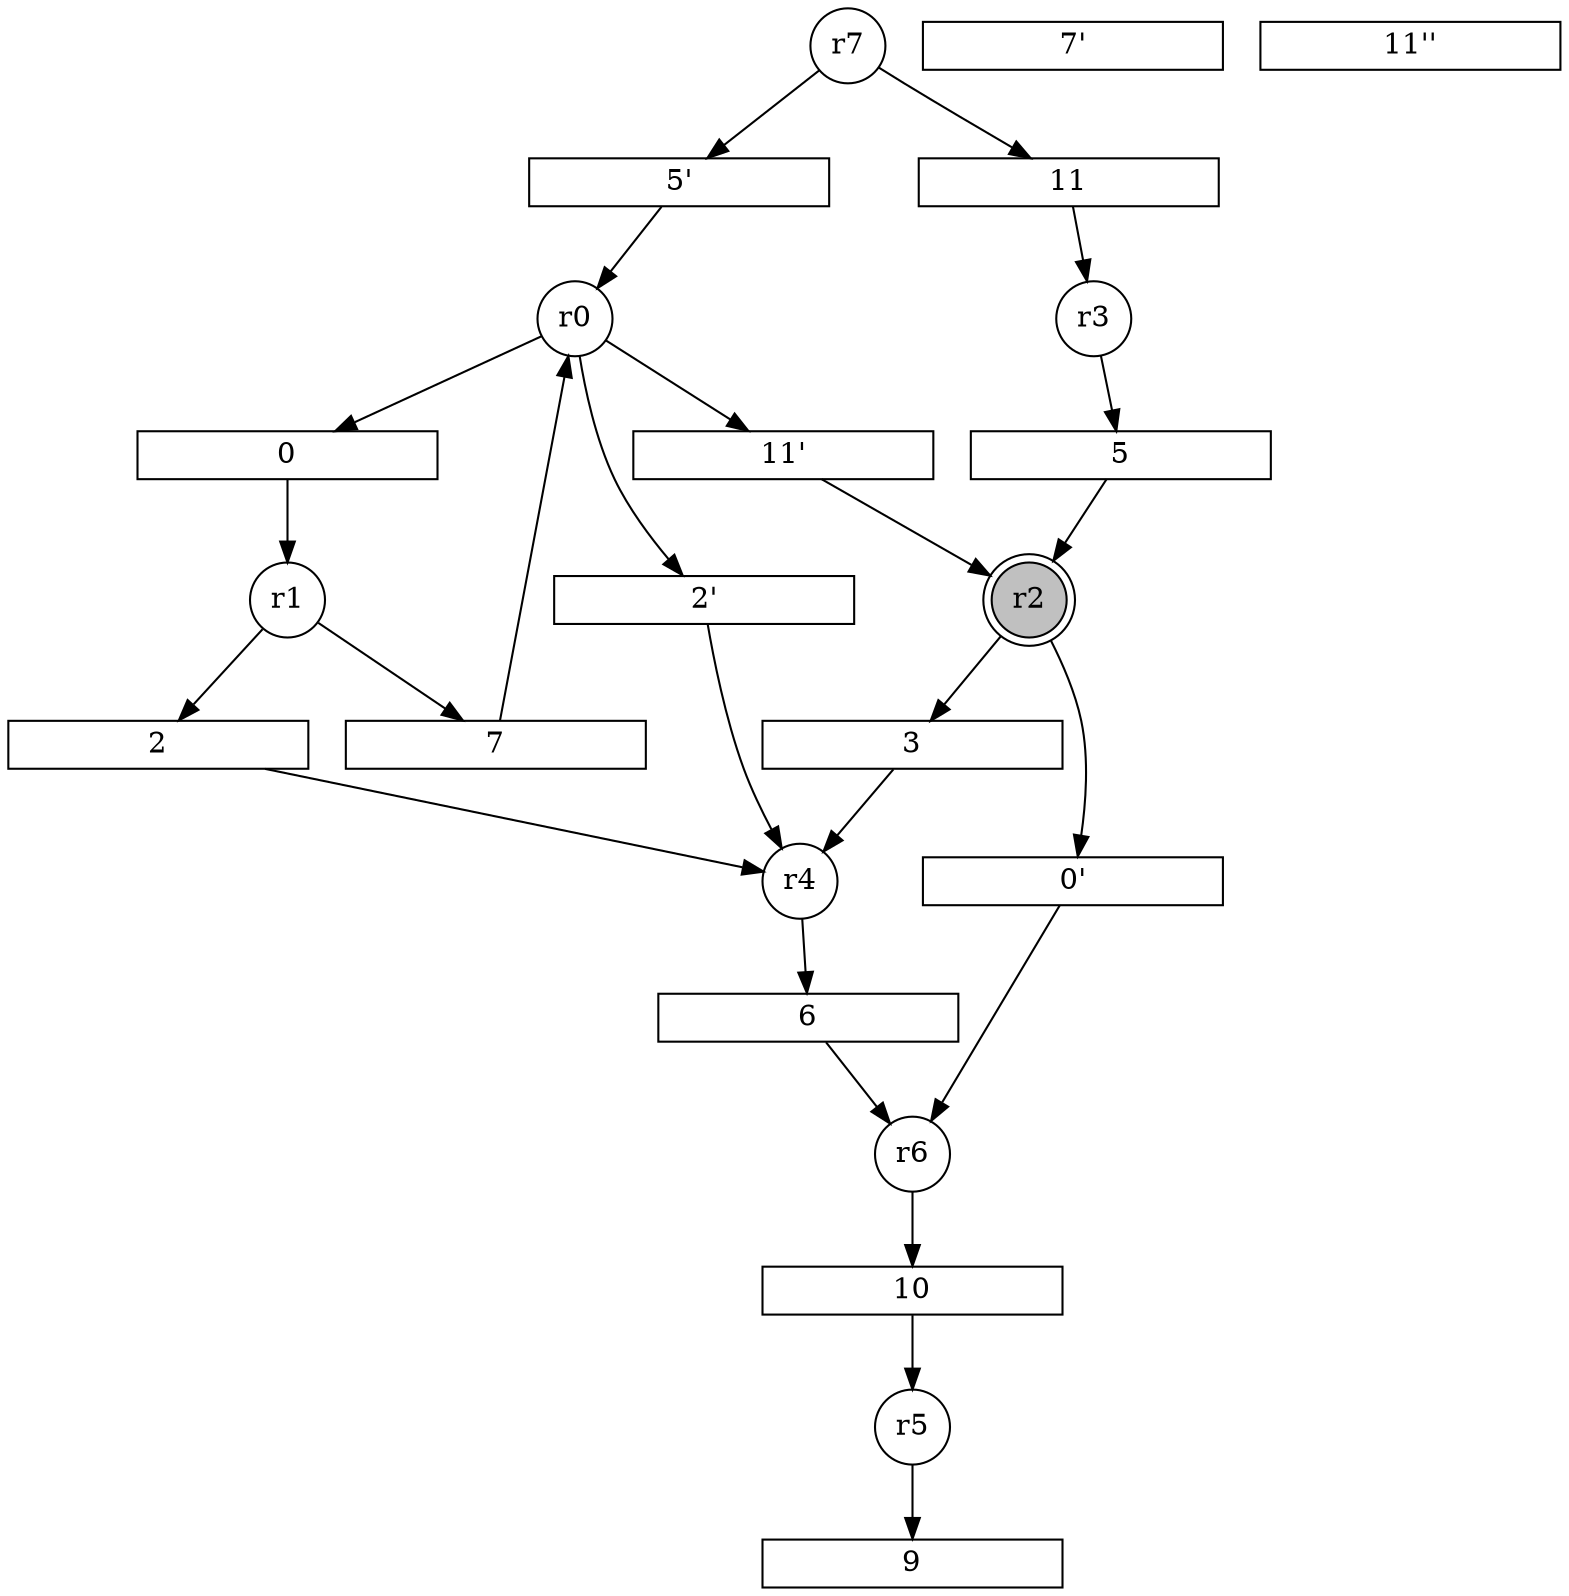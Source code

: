 digraph input16_SM_3_PN{
subgraph initial_place {
	node [shape=doublecircle,fixedsize=true, fixedsize = 2, color = black, fillcolor = gray, style = filled];
	r2;
}
subgraph place {     
	node [shape=circle,fixedsize=true, fixedsize = 2];
	r1;
	r4;
	r3;
	r6;
	r5;
	r0;
	r7;
}
subgraph transitions {
	node [shape=rect,height=0.2,width=2, forcelabels = false];
	12 [label = "2'"];
	13 [label = "7'"];
	14 [label = "0'"];
	15 [label = "5'"];
	16 [label = "11'"];
	17 [label = "11''"];
	0;
	2;
	3;
	5;
	6;
	7;
	9;
	10;
	11;
}
	r0 -> 0;
	r1 -> 2;
	r2 -> 3;
	r3 -> 5;
	r4 -> 6;
	r1 -> 7;
	r5 -> 9;
	r6 -> 10;
	r7 -> 11;
	r0 -> 12;
	r2 -> 14;
	r7 -> 15;
	r0 -> 16;
	0 -> r1;
	2 -> r4;
	3 -> r4;
	5 -> r2;
	6 -> r6;
	7 -> r0;
	10 -> r5;
	11 -> r3;
	12 -> r4;
	14 -> r6;
	15 -> r0;
	16 -> r2;
}
